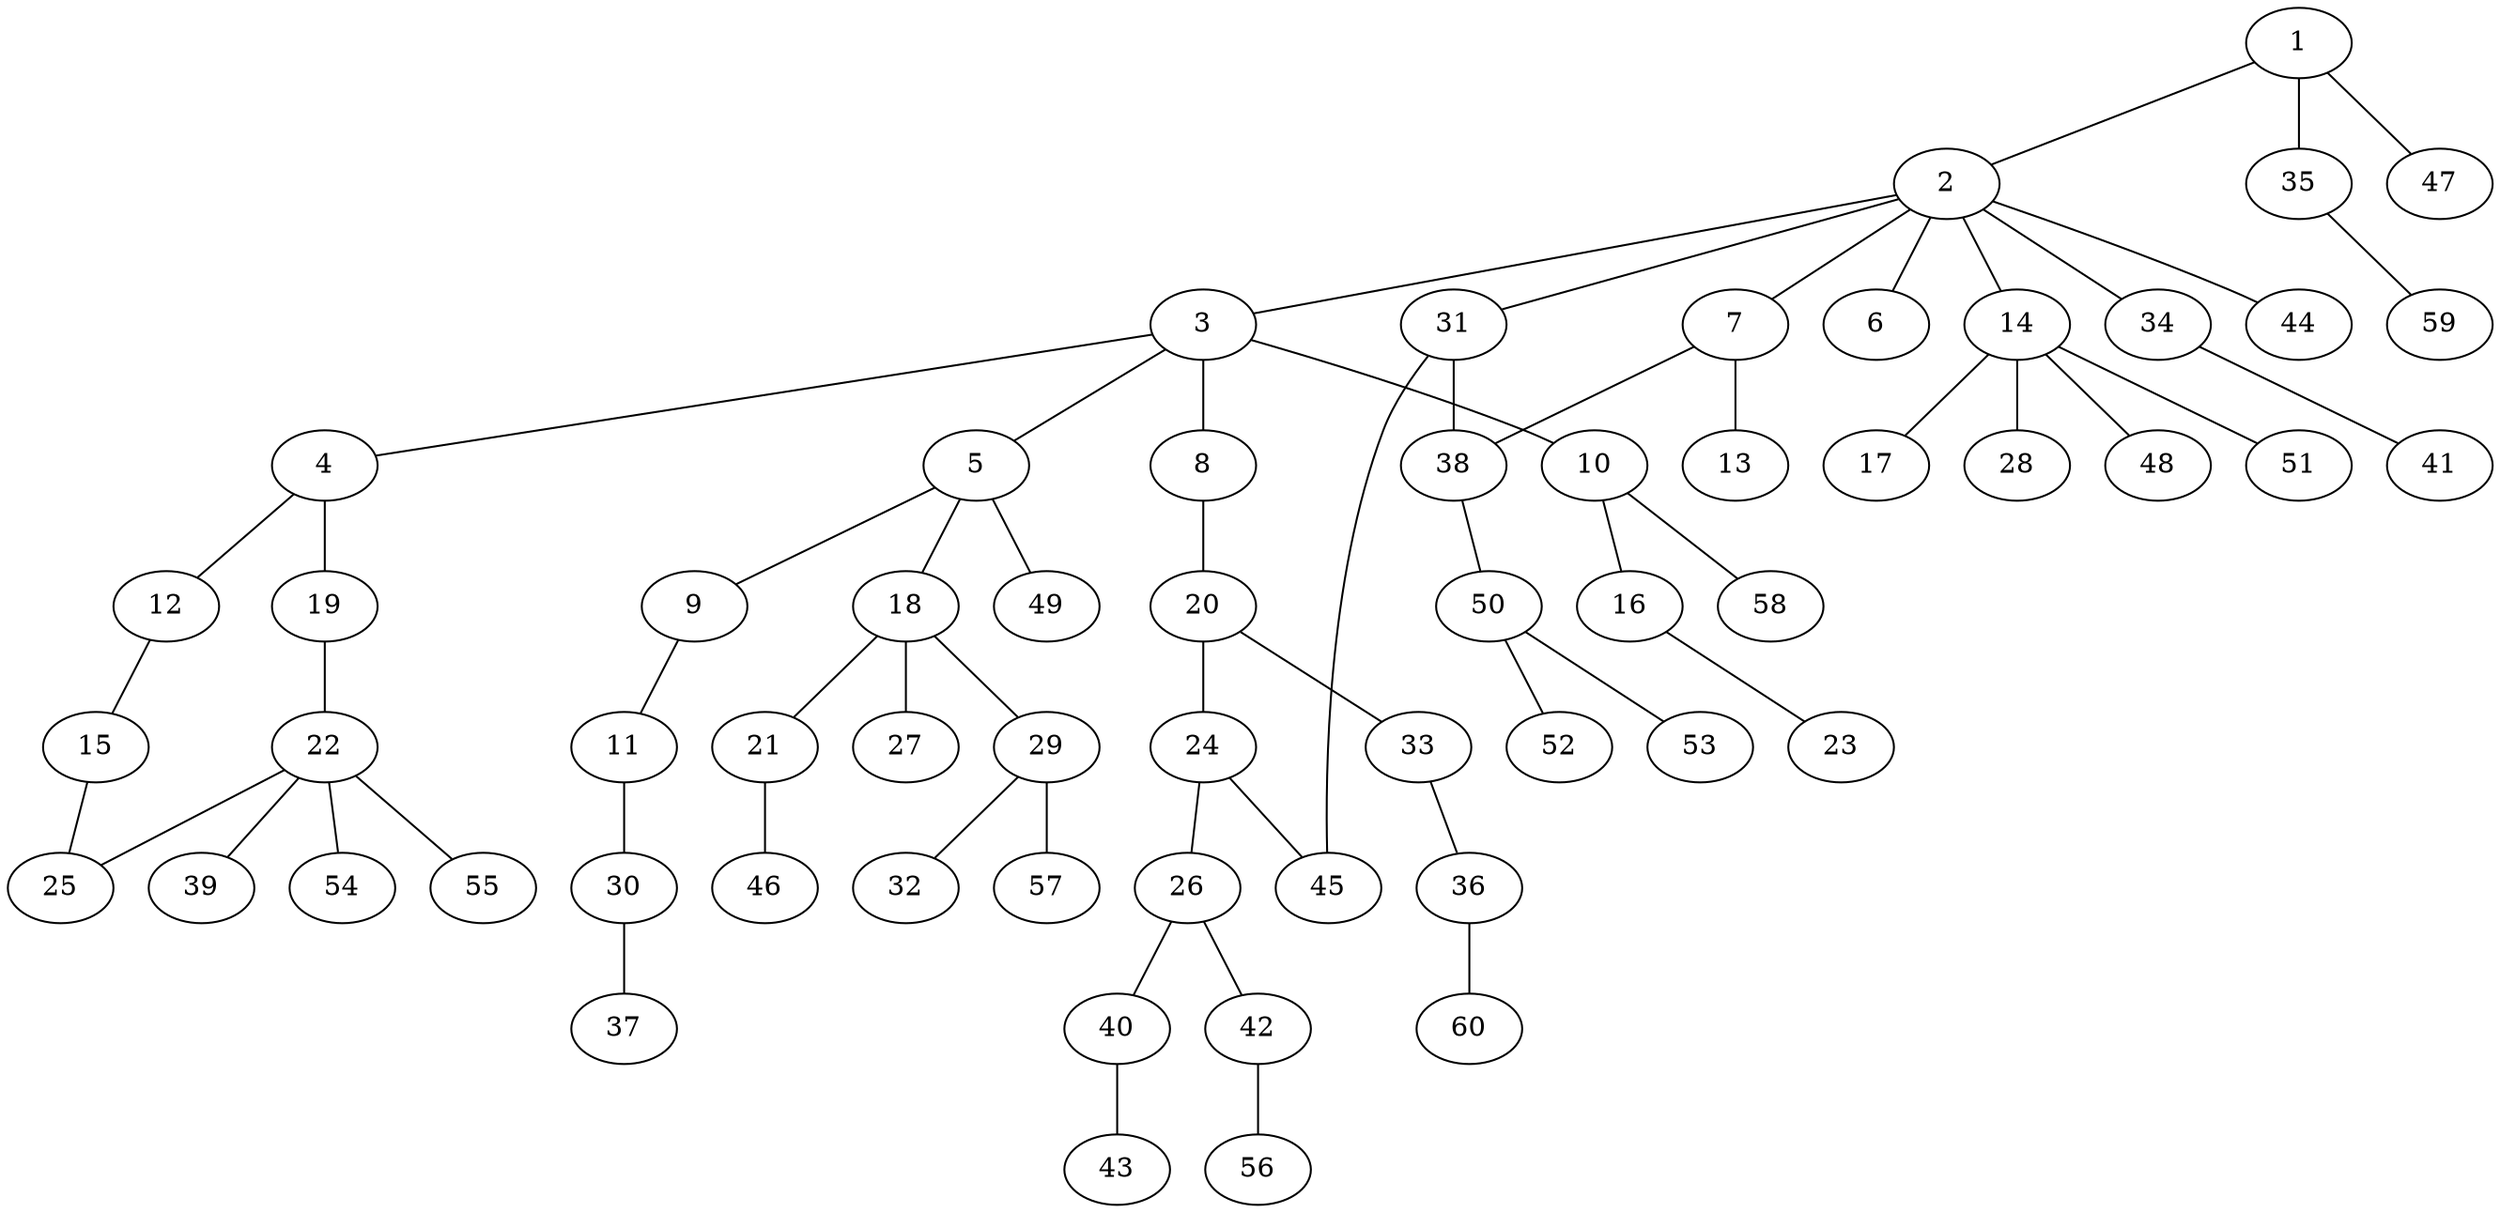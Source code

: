 graph graphname {1--2
1--35
1--47
2--3
2--6
2--7
2--14
2--31
2--34
2--44
3--4
3--5
3--8
3--10
4--12
4--19
5--9
5--18
5--49
7--13
7--38
8--20
9--11
10--16
10--58
11--30
12--15
14--17
14--28
14--48
14--51
15--25
16--23
18--21
18--27
18--29
19--22
20--24
20--33
21--46
22--25
22--39
22--54
22--55
24--26
24--45
26--40
26--42
29--32
29--57
30--37
31--38
31--45
33--36
34--41
35--59
36--60
38--50
40--43
42--56
50--52
50--53
}